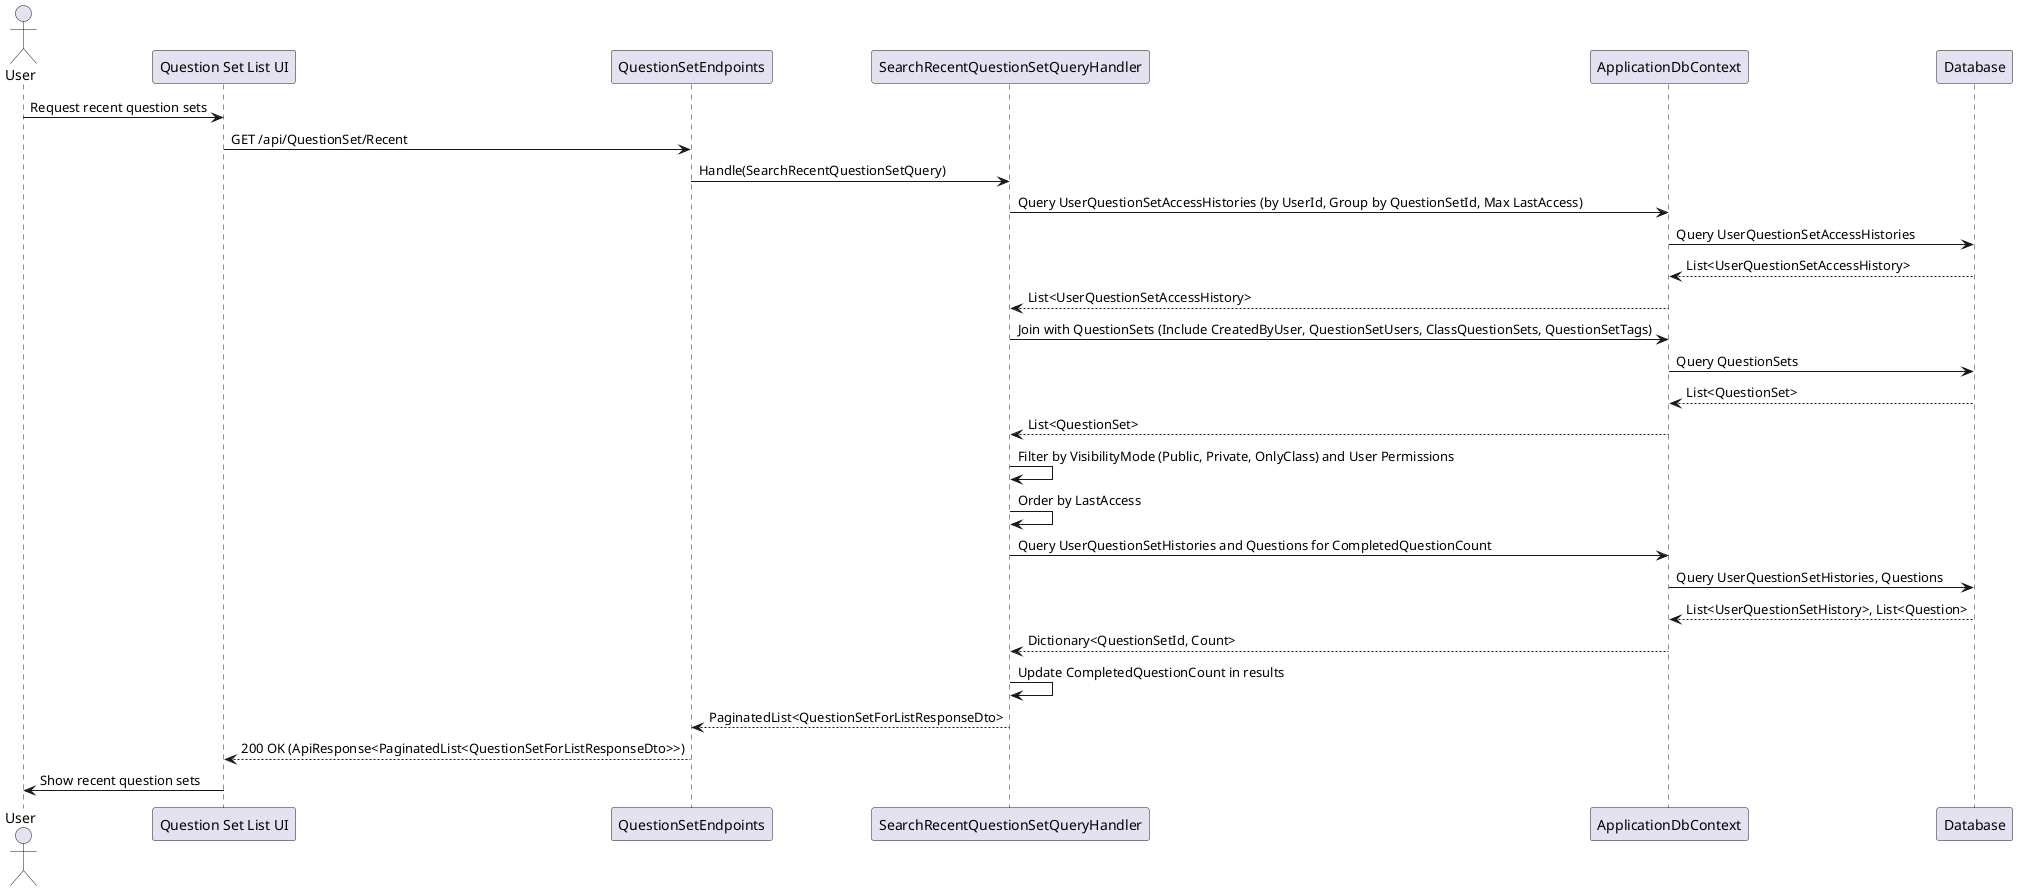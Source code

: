 @startuml
actor User
participant "Question Set List UI" as UI
participant QuestionSetEndpoints
participant SearchRecentQuestionSetQueryHandler as Handler
participant ApplicationDbContext
participant Database

User -> UI : Request recent question sets
UI -> QuestionSetEndpoints : GET /api/QuestionSet/Recent
QuestionSetEndpoints -> Handler : Handle(SearchRecentQuestionSetQuery)
Handler -> ApplicationDbContext : Query UserQuestionSetAccessHistories (by UserId, Group by QuestionSetId, Max LastAccess)
ApplicationDbContext -> Database : Query UserQuestionSetAccessHistories
Database --> ApplicationDbContext : List<UserQuestionSetAccessHistory>
ApplicationDbContext --> Handler : List<UserQuestionSetAccessHistory>
Handler -> ApplicationDbContext : Join with QuestionSets (Include CreatedByUser, QuestionSetUsers, ClassQuestionSets, QuestionSetTags)
ApplicationDbContext -> Database : Query QuestionSets
Database --> ApplicationDbContext : List<QuestionSet>
ApplicationDbContext --> Handler : List<QuestionSet>
Handler -> Handler : Filter by VisibilityMode (Public, Private, OnlyClass) and User Permissions
Handler -> Handler : Order by LastAccess
Handler -> ApplicationDbContext : Query UserQuestionSetHistories and Questions for CompletedQuestionCount
ApplicationDbContext -> Database : Query UserQuestionSetHistories, Questions
Database --> ApplicationDbContext : List<UserQuestionSetHistory>, List<Question>
ApplicationDbContext --> Handler : Dictionary<QuestionSetId, Count>
Handler -> Handler : Update CompletedQuestionCount in results
Handler --> QuestionSetEndpoints : PaginatedList<QuestionSetForListResponseDto>
QuestionSetEndpoints --> UI : 200 OK (ApiResponse<PaginatedList<QuestionSetForListResponseDto>>)
UI -> User : Show recent question sets

@enduml